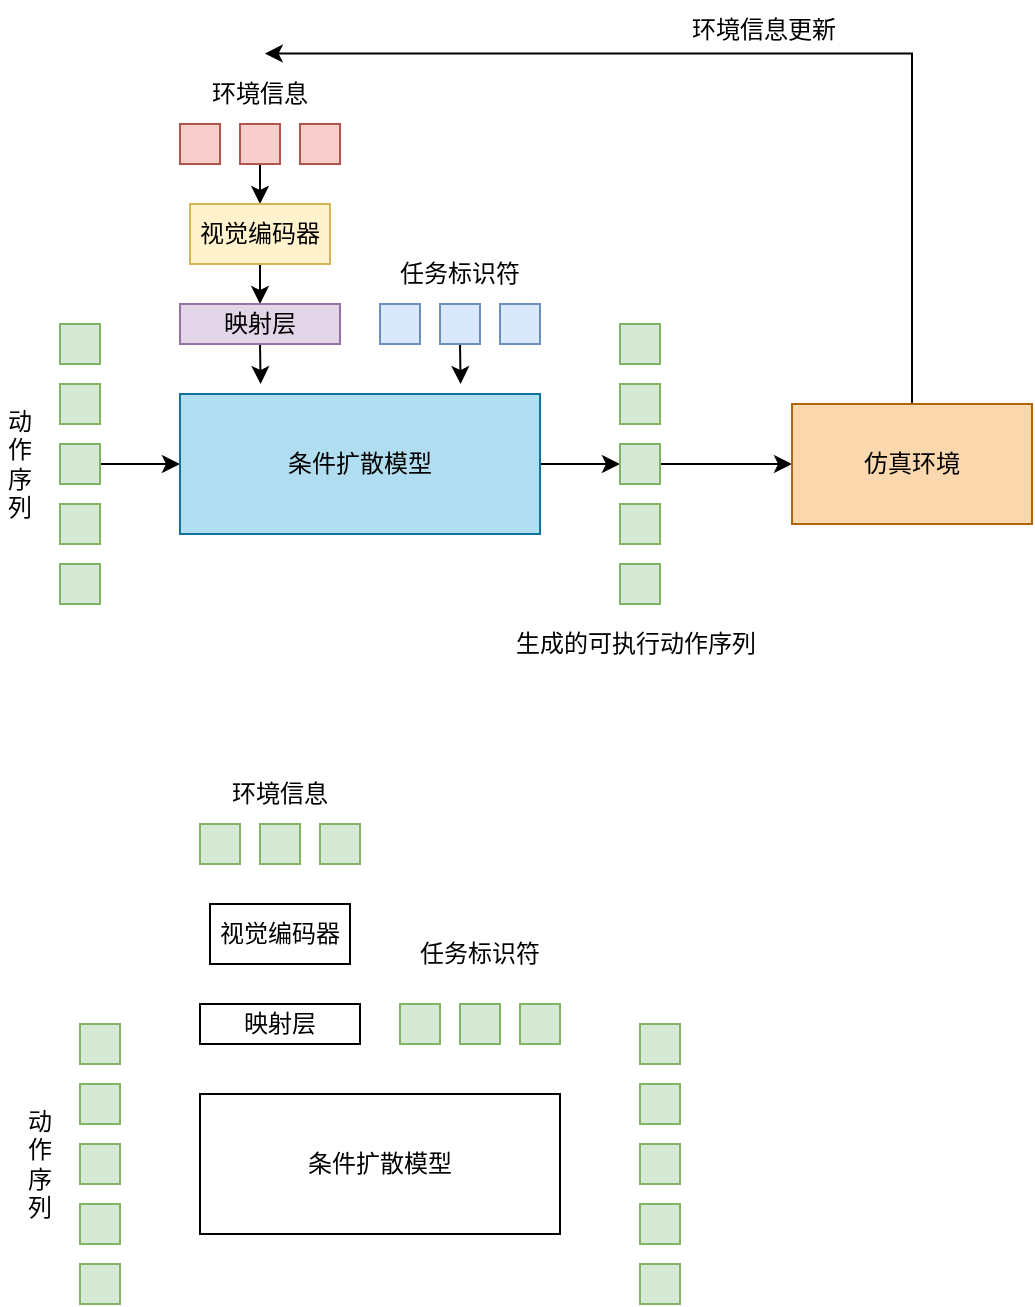 <mxfile version="24.2.2" type="github">
  <diagram name="第 1 页" id="GRprfwnS9hDLCjnfYYwJ">
    <mxGraphModel dx="989" dy="509" grid="0" gridSize="10" guides="1" tooltips="1" connect="1" arrows="1" fold="1" page="1" pageScale="1" pageWidth="827" pageHeight="1169" math="0" shadow="0">
      <root>
        <mxCell id="0" />
        <mxCell id="1" parent="0" />
        <mxCell id="Vnse6Dm6Ba-L_hpYAqCk-1" value="" style="rounded=0;whiteSpace=wrap;html=1;fillColor=#d5e8d4;strokeColor=#82b366;" vertex="1" parent="1">
          <mxGeometry x="90" y="270" width="20" height="20" as="geometry" />
        </mxCell>
        <mxCell id="Vnse6Dm6Ba-L_hpYAqCk-3" value="" style="rounded=0;whiteSpace=wrap;html=1;fillColor=#d5e8d4;strokeColor=#82b366;" vertex="1" parent="1">
          <mxGeometry x="90" y="180" width="20" height="20" as="geometry" />
        </mxCell>
        <mxCell id="Vnse6Dm6Ba-L_hpYAqCk-4" value="" style="rounded=0;whiteSpace=wrap;html=1;fillColor=#d5e8d4;strokeColor=#82b366;" vertex="1" parent="1">
          <mxGeometry x="90" y="210" width="20" height="20" as="geometry" />
        </mxCell>
        <mxCell id="Vnse6Dm6Ba-L_hpYAqCk-51" value="" style="edgeStyle=orthogonalEdgeStyle;rounded=0;orthogonalLoop=1;jettySize=auto;html=1;" edge="1" parent="1" source="Vnse6Dm6Ba-L_hpYAqCk-5" target="Vnse6Dm6Ba-L_hpYAqCk-9">
          <mxGeometry relative="1" as="geometry" />
        </mxCell>
        <mxCell id="Vnse6Dm6Ba-L_hpYAqCk-5" value="" style="rounded=0;whiteSpace=wrap;html=1;fillColor=#d5e8d4;strokeColor=#82b366;" vertex="1" parent="1">
          <mxGeometry x="90" y="240" width="20" height="20" as="geometry" />
        </mxCell>
        <mxCell id="Vnse6Dm6Ba-L_hpYAqCk-6" value="" style="rounded=0;whiteSpace=wrap;html=1;fillColor=#d5e8d4;strokeColor=#82b366;" vertex="1" parent="1">
          <mxGeometry x="90" y="300" width="20" height="20" as="geometry" />
        </mxCell>
        <mxCell id="Vnse6Dm6Ba-L_hpYAqCk-59" value="" style="edgeStyle=orthogonalEdgeStyle;rounded=0;orthogonalLoop=1;jettySize=auto;html=1;" edge="1" parent="1" source="Vnse6Dm6Ba-L_hpYAqCk-9" target="Vnse6Dm6Ba-L_hpYAqCk-23">
          <mxGeometry relative="1" as="geometry" />
        </mxCell>
        <mxCell id="Vnse6Dm6Ba-L_hpYAqCk-9" value="条件扩散模型" style="rounded=0;whiteSpace=wrap;html=1;fillColor=#b1ddf0;strokeColor=#10739e;" vertex="1" parent="1">
          <mxGeometry x="150" y="215" width="180" height="70" as="geometry" />
        </mxCell>
        <mxCell id="Vnse6Dm6Ba-L_hpYAqCk-12" value="" style="rounded=0;whiteSpace=wrap;html=1;fillColor=#f8cecc;strokeColor=#b85450;" vertex="1" parent="1">
          <mxGeometry x="150" y="80" width="20" height="20" as="geometry" />
        </mxCell>
        <mxCell id="Vnse6Dm6Ba-L_hpYAqCk-55" style="edgeStyle=orthogonalEdgeStyle;rounded=0;orthogonalLoop=1;jettySize=auto;html=1;exitX=0.5;exitY=1;exitDx=0;exitDy=0;entryX=0.5;entryY=0;entryDx=0;entryDy=0;" edge="1" parent="1" source="Vnse6Dm6Ba-L_hpYAqCk-13" target="Vnse6Dm6Ba-L_hpYAqCk-15">
          <mxGeometry relative="1" as="geometry" />
        </mxCell>
        <mxCell id="Vnse6Dm6Ba-L_hpYAqCk-13" value="" style="rounded=0;whiteSpace=wrap;html=1;fillColor=#f8cecc;strokeColor=#b85450;" vertex="1" parent="1">
          <mxGeometry x="180" y="80" width="20" height="20" as="geometry" />
        </mxCell>
        <mxCell id="Vnse6Dm6Ba-L_hpYAqCk-14" value="" style="rounded=0;whiteSpace=wrap;html=1;fillColor=#f8cecc;strokeColor=#b85450;" vertex="1" parent="1">
          <mxGeometry x="210" y="80" width="20" height="20" as="geometry" />
        </mxCell>
        <mxCell id="Vnse6Dm6Ba-L_hpYAqCk-56" style="edgeStyle=orthogonalEdgeStyle;rounded=0;orthogonalLoop=1;jettySize=auto;html=1;exitX=0.5;exitY=1;exitDx=0;exitDy=0;entryX=0.5;entryY=0;entryDx=0;entryDy=0;" edge="1" parent="1" source="Vnse6Dm6Ba-L_hpYAqCk-15" target="Vnse6Dm6Ba-L_hpYAqCk-16">
          <mxGeometry relative="1" as="geometry" />
        </mxCell>
        <mxCell id="Vnse6Dm6Ba-L_hpYAqCk-15" value="视觉编码器" style="rounded=0;whiteSpace=wrap;html=1;fillColor=#fff2cc;strokeColor=#d6b656;" vertex="1" parent="1">
          <mxGeometry x="155" y="120" width="70" height="30" as="geometry" />
        </mxCell>
        <mxCell id="Vnse6Dm6Ba-L_hpYAqCk-57" style="edgeStyle=orthogonalEdgeStyle;rounded=0;orthogonalLoop=1;jettySize=auto;html=1;exitX=0.5;exitY=1;exitDx=0;exitDy=0;" edge="1" parent="1" source="Vnse6Dm6Ba-L_hpYAqCk-16">
          <mxGeometry relative="1" as="geometry">
            <mxPoint x="190.31" y="210" as="targetPoint" />
          </mxGeometry>
        </mxCell>
        <mxCell id="Vnse6Dm6Ba-L_hpYAqCk-16" value="映射层" style="rounded=0;whiteSpace=wrap;html=1;fillColor=#e1d5e7;strokeColor=#9673a6;" vertex="1" parent="1">
          <mxGeometry x="150" y="170" width="80" height="20" as="geometry" />
        </mxCell>
        <mxCell id="Vnse6Dm6Ba-L_hpYAqCk-17" value="" style="rounded=0;whiteSpace=wrap;html=1;fillColor=#dae8fc;strokeColor=#6c8ebf;" vertex="1" parent="1">
          <mxGeometry x="250" y="170" width="20" height="20" as="geometry" />
        </mxCell>
        <mxCell id="Vnse6Dm6Ba-L_hpYAqCk-58" style="edgeStyle=orthogonalEdgeStyle;rounded=0;orthogonalLoop=1;jettySize=auto;html=1;exitX=0.5;exitY=1;exitDx=0;exitDy=0;" edge="1" parent="1" source="Vnse6Dm6Ba-L_hpYAqCk-18">
          <mxGeometry relative="1" as="geometry">
            <mxPoint x="290.31" y="210" as="targetPoint" />
          </mxGeometry>
        </mxCell>
        <mxCell id="Vnse6Dm6Ba-L_hpYAqCk-18" value="" style="rounded=0;whiteSpace=wrap;html=1;fillColor=#dae8fc;strokeColor=#6c8ebf;" vertex="1" parent="1">
          <mxGeometry x="280" y="170" width="20" height="20" as="geometry" />
        </mxCell>
        <mxCell id="Vnse6Dm6Ba-L_hpYAqCk-19" value="" style="rounded=0;whiteSpace=wrap;html=1;fillColor=#dae8fc;strokeColor=#6c8ebf;" vertex="1" parent="1">
          <mxGeometry x="310" y="170" width="20" height="20" as="geometry" />
        </mxCell>
        <mxCell id="Vnse6Dm6Ba-L_hpYAqCk-20" value="" style="rounded=0;whiteSpace=wrap;html=1;fillColor=#d5e8d4;strokeColor=#82b366;" vertex="1" parent="1">
          <mxGeometry x="370" y="270" width="20" height="20" as="geometry" />
        </mxCell>
        <mxCell id="Vnse6Dm6Ba-L_hpYAqCk-21" value="" style="rounded=0;whiteSpace=wrap;html=1;fillColor=#d5e8d4;strokeColor=#82b366;" vertex="1" parent="1">
          <mxGeometry x="370" y="180" width="20" height="20" as="geometry" />
        </mxCell>
        <mxCell id="Vnse6Dm6Ba-L_hpYAqCk-22" value="" style="rounded=0;whiteSpace=wrap;html=1;fillColor=#d5e8d4;strokeColor=#82b366;" vertex="1" parent="1">
          <mxGeometry x="370" y="210" width="20" height="20" as="geometry" />
        </mxCell>
        <mxCell id="Vnse6Dm6Ba-L_hpYAqCk-61" value="" style="edgeStyle=orthogonalEdgeStyle;rounded=0;orthogonalLoop=1;jettySize=auto;html=1;" edge="1" parent="1" source="Vnse6Dm6Ba-L_hpYAqCk-23" target="Vnse6Dm6Ba-L_hpYAqCk-50">
          <mxGeometry relative="1" as="geometry" />
        </mxCell>
        <mxCell id="Vnse6Dm6Ba-L_hpYAqCk-23" value="" style="rounded=0;whiteSpace=wrap;html=1;fillColor=#d5e8d4;strokeColor=#82b366;" vertex="1" parent="1">
          <mxGeometry x="370" y="240" width="20" height="20" as="geometry" />
        </mxCell>
        <mxCell id="Vnse6Dm6Ba-L_hpYAqCk-24" value="" style="rounded=0;whiteSpace=wrap;html=1;fillColor=#d5e8d4;strokeColor=#82b366;" vertex="1" parent="1">
          <mxGeometry x="370" y="300" width="20" height="20" as="geometry" />
        </mxCell>
        <mxCell id="Vnse6Dm6Ba-L_hpYAqCk-25" value="动作序列" style="text;html=1;align=center;verticalAlign=middle;whiteSpace=wrap;rounded=0;" vertex="1" parent="1">
          <mxGeometry x="60" y="205" width="20" height="90" as="geometry" />
        </mxCell>
        <mxCell id="Vnse6Dm6Ba-L_hpYAqCk-26" value="环境信息" style="text;html=1;align=center;verticalAlign=middle;whiteSpace=wrap;rounded=0;" vertex="1" parent="1">
          <mxGeometry x="160" y="50" width="60" height="30" as="geometry" />
        </mxCell>
        <mxCell id="Vnse6Dm6Ba-L_hpYAqCk-27" value="任务标识符" style="text;html=1;align=center;verticalAlign=middle;whiteSpace=wrap;rounded=0;" vertex="1" parent="1">
          <mxGeometry x="255" y="140" width="70" height="30" as="geometry" />
        </mxCell>
        <mxCell id="Vnse6Dm6Ba-L_hpYAqCk-28" value="" style="rounded=0;whiteSpace=wrap;html=1;fillColor=#d5e8d4;strokeColor=#82b366;" vertex="1" parent="1">
          <mxGeometry x="100" y="620" width="20" height="20" as="geometry" />
        </mxCell>
        <mxCell id="Vnse6Dm6Ba-L_hpYAqCk-29" value="" style="rounded=0;whiteSpace=wrap;html=1;fillColor=#d5e8d4;strokeColor=#82b366;" vertex="1" parent="1">
          <mxGeometry x="100" y="530" width="20" height="20" as="geometry" />
        </mxCell>
        <mxCell id="Vnse6Dm6Ba-L_hpYAqCk-30" value="" style="rounded=0;whiteSpace=wrap;html=1;fillColor=#d5e8d4;strokeColor=#82b366;" vertex="1" parent="1">
          <mxGeometry x="100" y="560" width="20" height="20" as="geometry" />
        </mxCell>
        <mxCell id="Vnse6Dm6Ba-L_hpYAqCk-31" value="" style="rounded=0;whiteSpace=wrap;html=1;fillColor=#d5e8d4;strokeColor=#82b366;" vertex="1" parent="1">
          <mxGeometry x="100" y="590" width="20" height="20" as="geometry" />
        </mxCell>
        <mxCell id="Vnse6Dm6Ba-L_hpYAqCk-32" value="" style="rounded=0;whiteSpace=wrap;html=1;fillColor=#d5e8d4;strokeColor=#82b366;" vertex="1" parent="1">
          <mxGeometry x="100" y="650" width="20" height="20" as="geometry" />
        </mxCell>
        <mxCell id="Vnse6Dm6Ba-L_hpYAqCk-33" value="条件扩散模型" style="rounded=0;whiteSpace=wrap;html=1;" vertex="1" parent="1">
          <mxGeometry x="160" y="565" width="180" height="70" as="geometry" />
        </mxCell>
        <mxCell id="Vnse6Dm6Ba-L_hpYAqCk-34" value="" style="rounded=0;whiteSpace=wrap;html=1;fillColor=#d5e8d4;strokeColor=#82b366;" vertex="1" parent="1">
          <mxGeometry x="160" y="430" width="20" height="20" as="geometry" />
        </mxCell>
        <mxCell id="Vnse6Dm6Ba-L_hpYAqCk-35" value="" style="rounded=0;whiteSpace=wrap;html=1;fillColor=#d5e8d4;strokeColor=#82b366;" vertex="1" parent="1">
          <mxGeometry x="190" y="430" width="20" height="20" as="geometry" />
        </mxCell>
        <mxCell id="Vnse6Dm6Ba-L_hpYAqCk-36" value="" style="rounded=0;whiteSpace=wrap;html=1;fillColor=#d5e8d4;strokeColor=#82b366;" vertex="1" parent="1">
          <mxGeometry x="220" y="430" width="20" height="20" as="geometry" />
        </mxCell>
        <mxCell id="Vnse6Dm6Ba-L_hpYAqCk-37" value="视觉编码器" style="rounded=0;whiteSpace=wrap;html=1;" vertex="1" parent="1">
          <mxGeometry x="165" y="470" width="70" height="30" as="geometry" />
        </mxCell>
        <mxCell id="Vnse6Dm6Ba-L_hpYAqCk-38" value="映射层" style="rounded=0;whiteSpace=wrap;html=1;" vertex="1" parent="1">
          <mxGeometry x="160" y="520" width="80" height="20" as="geometry" />
        </mxCell>
        <mxCell id="Vnse6Dm6Ba-L_hpYAqCk-39" value="" style="rounded=0;whiteSpace=wrap;html=1;fillColor=#d5e8d4;strokeColor=#82b366;" vertex="1" parent="1">
          <mxGeometry x="260" y="520" width="20" height="20" as="geometry" />
        </mxCell>
        <mxCell id="Vnse6Dm6Ba-L_hpYAqCk-40" value="" style="rounded=0;whiteSpace=wrap;html=1;fillColor=#d5e8d4;strokeColor=#82b366;" vertex="1" parent="1">
          <mxGeometry x="290" y="520" width="20" height="20" as="geometry" />
        </mxCell>
        <mxCell id="Vnse6Dm6Ba-L_hpYAqCk-41" value="" style="rounded=0;whiteSpace=wrap;html=1;fillColor=#d5e8d4;strokeColor=#82b366;" vertex="1" parent="1">
          <mxGeometry x="320" y="520" width="20" height="20" as="geometry" />
        </mxCell>
        <mxCell id="Vnse6Dm6Ba-L_hpYAqCk-42" value="" style="rounded=0;whiteSpace=wrap;html=1;fillColor=#d5e8d4;strokeColor=#82b366;" vertex="1" parent="1">
          <mxGeometry x="380" y="620" width="20" height="20" as="geometry" />
        </mxCell>
        <mxCell id="Vnse6Dm6Ba-L_hpYAqCk-43" value="" style="rounded=0;whiteSpace=wrap;html=1;fillColor=#d5e8d4;strokeColor=#82b366;" vertex="1" parent="1">
          <mxGeometry x="380" y="530" width="20" height="20" as="geometry" />
        </mxCell>
        <mxCell id="Vnse6Dm6Ba-L_hpYAqCk-44" value="" style="rounded=0;whiteSpace=wrap;html=1;fillColor=#d5e8d4;strokeColor=#82b366;" vertex="1" parent="1">
          <mxGeometry x="380" y="560" width="20" height="20" as="geometry" />
        </mxCell>
        <mxCell id="Vnse6Dm6Ba-L_hpYAqCk-45" value="" style="rounded=0;whiteSpace=wrap;html=1;fillColor=#d5e8d4;strokeColor=#82b366;" vertex="1" parent="1">
          <mxGeometry x="380" y="590" width="20" height="20" as="geometry" />
        </mxCell>
        <mxCell id="Vnse6Dm6Ba-L_hpYAqCk-46" value="" style="rounded=0;whiteSpace=wrap;html=1;fillColor=#d5e8d4;strokeColor=#82b366;" vertex="1" parent="1">
          <mxGeometry x="380" y="650" width="20" height="20" as="geometry" />
        </mxCell>
        <mxCell id="Vnse6Dm6Ba-L_hpYAqCk-47" value="动作序列" style="text;html=1;align=center;verticalAlign=middle;whiteSpace=wrap;rounded=0;" vertex="1" parent="1">
          <mxGeometry x="70" y="555" width="20" height="90" as="geometry" />
        </mxCell>
        <mxCell id="Vnse6Dm6Ba-L_hpYAqCk-48" value="环境信息" style="text;html=1;align=center;verticalAlign=middle;whiteSpace=wrap;rounded=0;" vertex="1" parent="1">
          <mxGeometry x="170" y="400" width="60" height="30" as="geometry" />
        </mxCell>
        <mxCell id="Vnse6Dm6Ba-L_hpYAqCk-49" value="任务标识符" style="text;html=1;align=center;verticalAlign=middle;whiteSpace=wrap;rounded=0;" vertex="1" parent="1">
          <mxGeometry x="265" y="480" width="70" height="30" as="geometry" />
        </mxCell>
        <mxCell id="Vnse6Dm6Ba-L_hpYAqCk-62" style="edgeStyle=orthogonalEdgeStyle;rounded=0;orthogonalLoop=1;jettySize=auto;html=1;" edge="1" parent="1" source="Vnse6Dm6Ba-L_hpYAqCk-50">
          <mxGeometry relative="1" as="geometry">
            <mxPoint x="192.379" y="44.793" as="targetPoint" />
            <Array as="points">
              <mxPoint x="516" y="45" />
            </Array>
          </mxGeometry>
        </mxCell>
        <mxCell id="Vnse6Dm6Ba-L_hpYAqCk-50" value="仿真环境" style="rounded=0;whiteSpace=wrap;html=1;fillColor=#fad7ac;strokeColor=#b46504;" vertex="1" parent="1">
          <mxGeometry x="456" y="220" width="120" height="60" as="geometry" />
        </mxCell>
        <mxCell id="Vnse6Dm6Ba-L_hpYAqCk-60" value="生成的可执行动作序列" style="text;html=1;align=center;verticalAlign=middle;whiteSpace=wrap;rounded=0;" vertex="1" parent="1">
          <mxGeometry x="310" y="330" width="136" height="20" as="geometry" />
        </mxCell>
        <mxCell id="Vnse6Dm6Ba-L_hpYAqCk-63" value="环境信息更新" style="text;html=1;align=center;verticalAlign=middle;whiteSpace=wrap;rounded=0;" vertex="1" parent="1">
          <mxGeometry x="405" y="18" width="74" height="30" as="geometry" />
        </mxCell>
      </root>
    </mxGraphModel>
  </diagram>
</mxfile>

